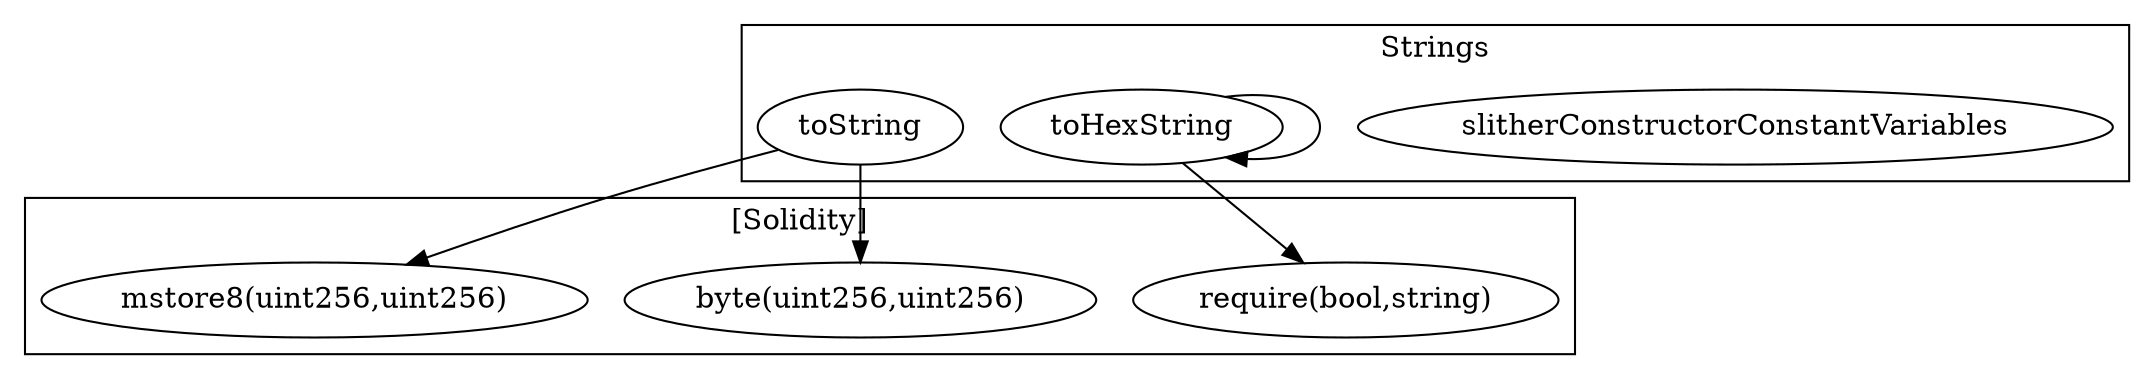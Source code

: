 strict digraph {
subgraph cluster_7788_Strings {
label = "Strings"
"7788_slitherConstructorConstantVariables" [label="slitherConstructorConstantVariables"]
"7788_toHexString" [label="toHexString"]
"7788_toString" [label="toString"]
"7788_toHexString" -> "7788_toHexString"
}subgraph cluster_solidity {
label = "[Solidity]"
"require(bool,string)" 
"byte(uint256,uint256)" 
"mstore8(uint256,uint256)" 
"7788_toString" -> "byte(uint256,uint256)"
"7788_toHexString" -> "require(bool,string)"
"7788_toString" -> "mstore8(uint256,uint256)"
}
}